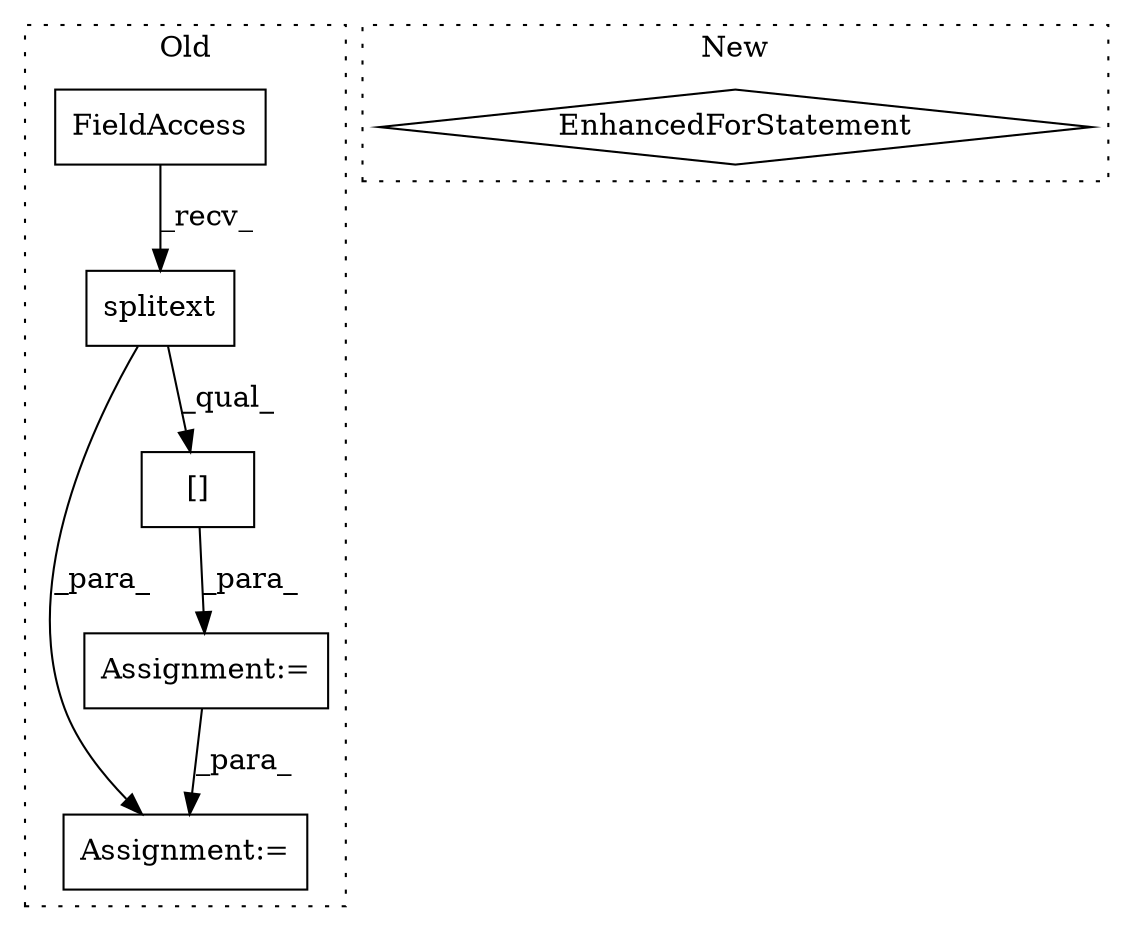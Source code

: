 digraph G {
subgraph cluster0 {
1 [label="splitext" a="32" s="7137,7151" l="9,1" shape="box"];
3 [label="FieldAccess" a="22" s="7129" l="7" shape="box"];
4 [label="Assignment:=" a="7" s="7128" l="1" shape="box"];
5 [label="Assignment:=" a="7" s="7218" l="1" shape="box"];
6 [label="[]" a="2" s="7129,7154" l="24,1" shape="box"];
label = "Old";
style="dotted";
}
subgraph cluster1 {
2 [label="EnhancedForStatement" a="70" s="8091,8165" l="53,2" shape="diamond"];
label = "New";
style="dotted";
}
1 -> 6 [label="_qual_"];
1 -> 5 [label="_para_"];
3 -> 1 [label="_recv_"];
4 -> 5 [label="_para_"];
6 -> 4 [label="_para_"];
}